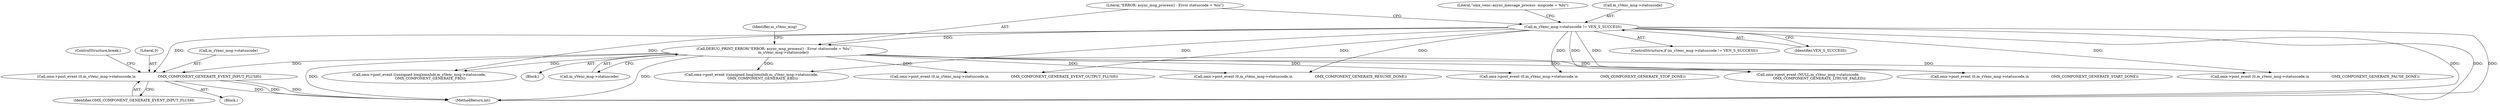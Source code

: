 digraph "0_Android_7558d03e6498e970b761aa44fff6b2c659202d95_3@pointer" {
"1000210" [label="(Call,omx->post_event (0,m_sVenc_msg->statuscode,\\n                    OMX_COMPONENT_GENERATE_EVENT_INPUT_FLUSH))"];
"1000152" [label="(Call,DEBUG_PRINT_ERROR(\"ERROR: async_msg_process() - Error statuscode = %lu\",\n                m_sVenc_msg->statuscode))"];
"1000146" [label="(Call,m_sVenc_msg->statuscode != VEN_S_SUCCESS)"];
"1000278" [label="(Call,omx->post_event ((unsigned long)omxhdr,m_sVenc_msg->statuscode,\n                    OMX_COMPONENT_GENERATE_EBD))"];
"1000151" [label="(Block,)"];
"1000186" [label="(Call,omx->post_event (0,m_sVenc_msg->statuscode,\\n                    OMX_COMPONENT_GENERATE_STOP_DONE))"];
"1000212" [label="(Call,m_sVenc_msg->statuscode)"];
"1000194" [label="(Call,omx->post_event (0,m_sVenc_msg->statuscode,\\n                    OMX_COMPONENT_GENERATE_RESUME_DONE))"];
"1000215" [label="(Identifier,OMX_COMPONENT_GENERATE_EVENT_INPUT_FLUSH)"];
"1000448" [label="(MethodReturn,int)"];
"1000210" [label="(Call,omx->post_event (0,m_sVenc_msg->statuscode,\\n                    OMX_COMPONENT_GENERATE_EVENT_INPUT_FLUSH))"];
"1000432" [label="(Call,omx->post_event (NULL,m_sVenc_msg->statuscode,\n                    OMX_COMPONENT_GENERATE_LTRUSE_FAILED))"];
"1000418" [label="(Call,omx->post_event ((unsigned long)omxhdr,m_sVenc_msg->statuscode,\n                    OMX_COMPONENT_GENERATE_FBD))"];
"1000160" [label="(Identifier,m_sVenc_msg)"];
"1000216" [label="(ControlStructure,break;)"];
"1000147" [label="(Call,m_sVenc_msg->statuscode)"];
"1000211" [label="(Literal,0)"];
"1000146" [label="(Call,m_sVenc_msg->statuscode != VEN_S_SUCCESS)"];
"1000153" [label="(Literal,\"ERROR: async_msg_process() - Error statuscode = %lu\")"];
"1000178" [label="(Call,omx->post_event (0,m_sVenc_msg->statuscode,\\n                    OMX_COMPONENT_GENERATE_START_DONE))"];
"1000168" [label="(Literal,\"omx_venc::async_message_process- msgcode = %lu\")"];
"1000202" [label="(Call,omx->post_event (0,m_sVenc_msg->statuscode,\\n                    OMX_COMPONENT_GENERATE_PAUSE_DONE))"];
"1000154" [label="(Call,m_sVenc_msg->statuscode)"];
"1000176" [label="(Block,)"];
"1000152" [label="(Call,DEBUG_PRINT_ERROR(\"ERROR: async_msg_process() - Error statuscode = %lu\",\n                m_sVenc_msg->statuscode))"];
"1000218" [label="(Call,omx->post_event (0,m_sVenc_msg->statuscode,\\n                    OMX_COMPONENT_GENERATE_EVENT_OUTPUT_FLUSH))"];
"1000145" [label="(ControlStructure,if (m_sVenc_msg->statuscode != VEN_S_SUCCESS))"];
"1000150" [label="(Identifier,VEN_S_SUCCESS)"];
"1000210" -> "1000176"  [label="AST: "];
"1000210" -> "1000215"  [label="CFG: "];
"1000211" -> "1000210"  [label="AST: "];
"1000212" -> "1000210"  [label="AST: "];
"1000215" -> "1000210"  [label="AST: "];
"1000216" -> "1000210"  [label="CFG: "];
"1000210" -> "1000448"  [label="DDG: "];
"1000210" -> "1000448"  [label="DDG: "];
"1000210" -> "1000448"  [label="DDG: "];
"1000152" -> "1000210"  [label="DDG: "];
"1000146" -> "1000210"  [label="DDG: "];
"1000152" -> "1000151"  [label="AST: "];
"1000152" -> "1000154"  [label="CFG: "];
"1000153" -> "1000152"  [label="AST: "];
"1000154" -> "1000152"  [label="AST: "];
"1000160" -> "1000152"  [label="CFG: "];
"1000152" -> "1000448"  [label="DDG: "];
"1000152" -> "1000448"  [label="DDG: "];
"1000146" -> "1000152"  [label="DDG: "];
"1000152" -> "1000178"  [label="DDG: "];
"1000152" -> "1000186"  [label="DDG: "];
"1000152" -> "1000194"  [label="DDG: "];
"1000152" -> "1000202"  [label="DDG: "];
"1000152" -> "1000218"  [label="DDG: "];
"1000152" -> "1000278"  [label="DDG: "];
"1000152" -> "1000418"  [label="DDG: "];
"1000152" -> "1000432"  [label="DDG: "];
"1000146" -> "1000145"  [label="AST: "];
"1000146" -> "1000150"  [label="CFG: "];
"1000147" -> "1000146"  [label="AST: "];
"1000150" -> "1000146"  [label="AST: "];
"1000153" -> "1000146"  [label="CFG: "];
"1000168" -> "1000146"  [label="CFG: "];
"1000146" -> "1000448"  [label="DDG: "];
"1000146" -> "1000448"  [label="DDG: "];
"1000146" -> "1000448"  [label="DDG: "];
"1000146" -> "1000178"  [label="DDG: "];
"1000146" -> "1000186"  [label="DDG: "];
"1000146" -> "1000194"  [label="DDG: "];
"1000146" -> "1000202"  [label="DDG: "];
"1000146" -> "1000218"  [label="DDG: "];
"1000146" -> "1000278"  [label="DDG: "];
"1000146" -> "1000418"  [label="DDG: "];
"1000146" -> "1000432"  [label="DDG: "];
}
